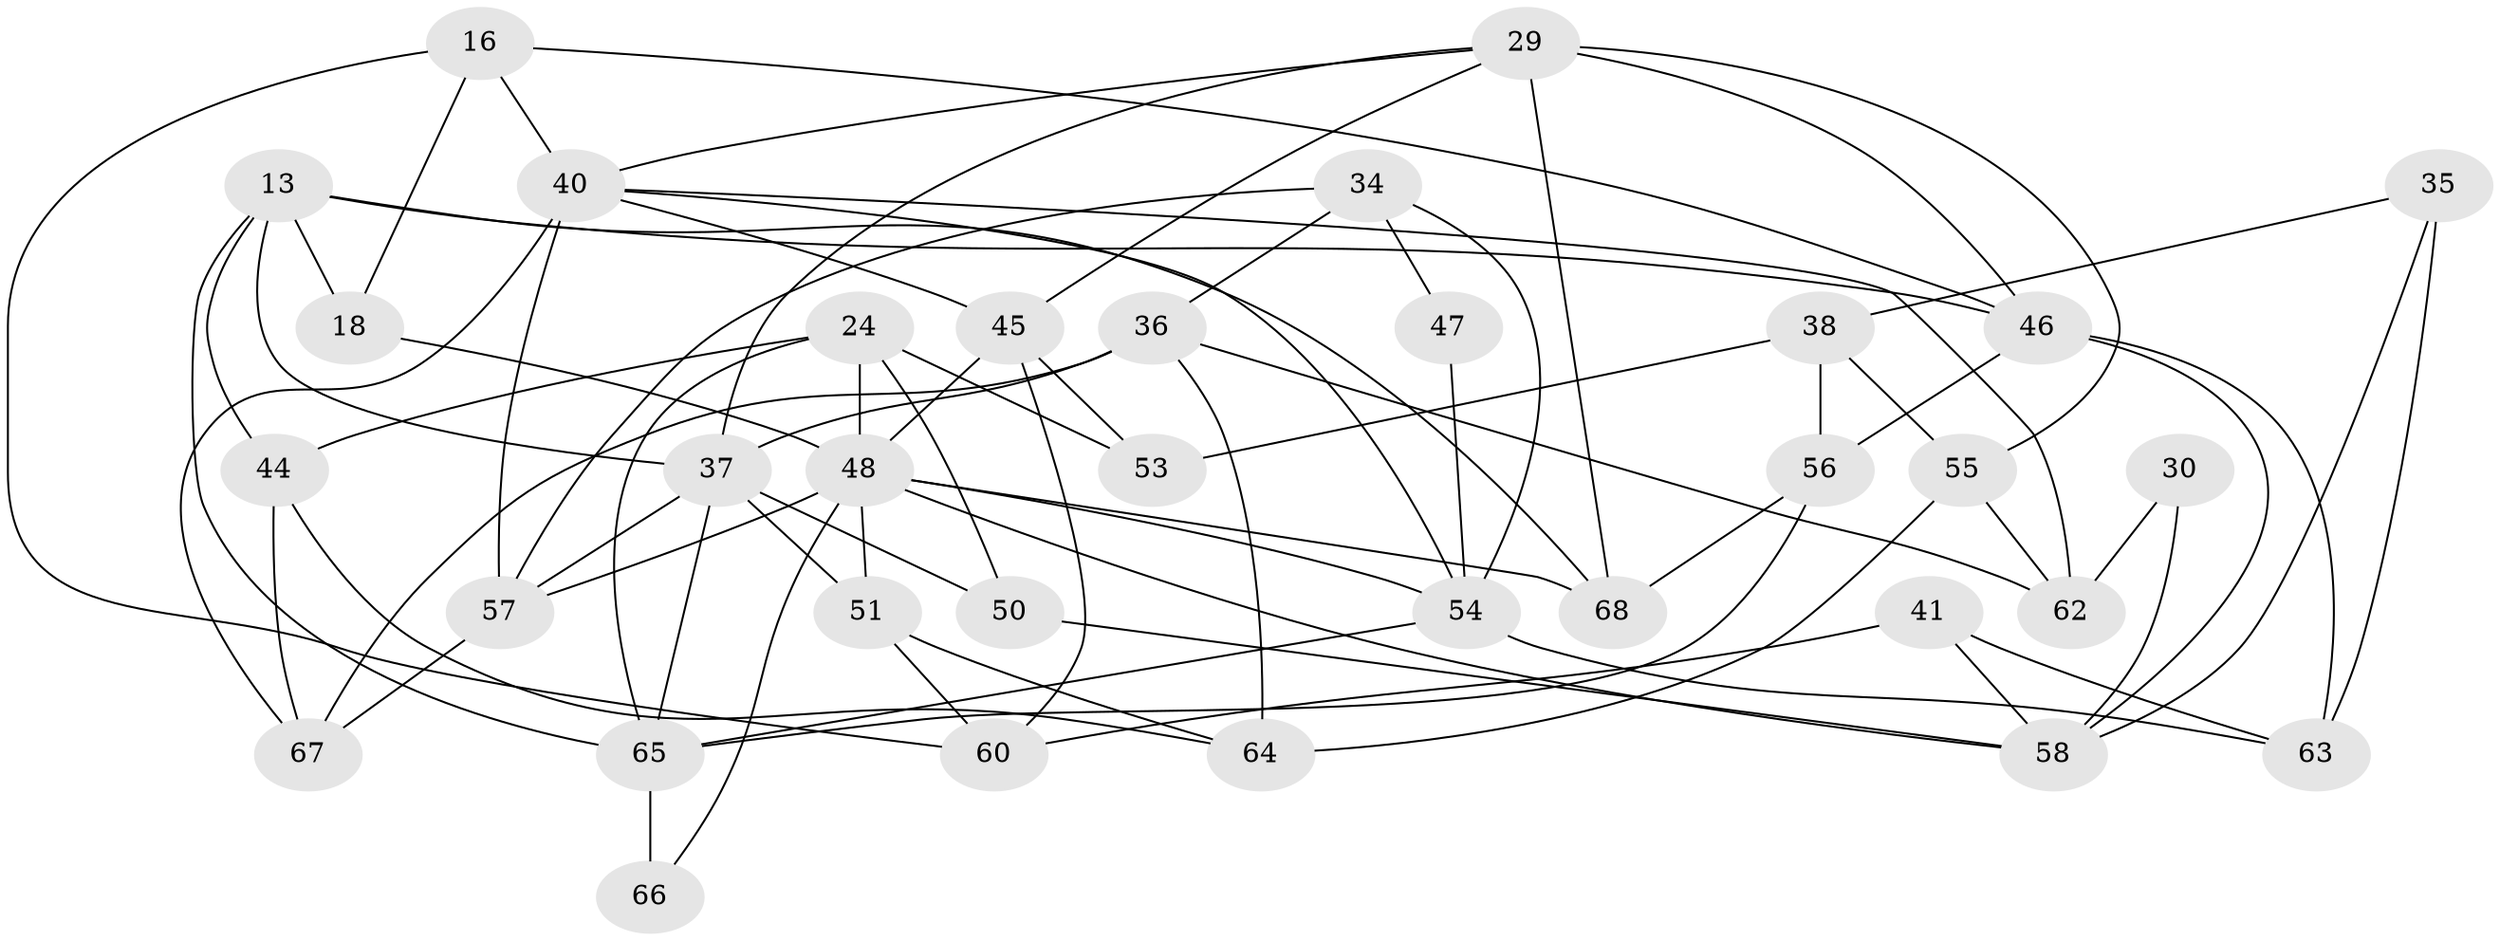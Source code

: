 // original degree distribution, {4: 1.0}
// Generated by graph-tools (version 1.1) at 2025/59/03/09/25 04:59:03]
// undirected, 34 vertices, 76 edges
graph export_dot {
graph [start="1"]
  node [color=gray90,style=filled];
  13 [super="+8"];
  16 [super="+7"];
  18;
  24 [super="+10"];
  29 [super="+22"];
  30;
  34 [super="+20"];
  35;
  36 [super="+21+6"];
  37 [super="+32"];
  38;
  40 [super="+39"];
  41;
  44;
  45 [super="+17"];
  46 [super="+33+15"];
  47;
  48 [super="+1+28+9+26"];
  50;
  51;
  53;
  54 [super="+11+19"];
  55;
  56;
  57 [super="+27+43"];
  58 [super="+52+49"];
  60;
  62 [super="+3"];
  63 [super="+25"];
  64;
  65 [super="+61+42"];
  66;
  67 [super="+59"];
  68;
  13 -- 65 [weight=2];
  13 -- 46 [weight=2];
  13 -- 18;
  13 -- 68;
  13 -- 44;
  13 -- 37;
  16 -- 18 [weight=2];
  16 -- 46;
  16 -- 60;
  16 -- 40 [weight=2];
  18 -- 48;
  24 -- 53;
  24 -- 65;
  24 -- 48 [weight=2];
  24 -- 50;
  24 -- 44;
  29 -- 68;
  29 -- 46;
  29 -- 40;
  29 -- 45;
  29 -- 37;
  29 -- 55;
  30 -- 62 [weight=2];
  30 -- 58 [weight=2];
  34 -- 47 [weight=2];
  34 -- 57 [weight=2];
  34 -- 54;
  34 -- 36;
  35 -- 63 [weight=2];
  35 -- 38;
  35 -- 58;
  36 -- 62 [weight=2];
  36 -- 67 [weight=2];
  36 -- 64;
  36 -- 37 [weight=2];
  37 -- 57 [weight=2];
  37 -- 65 [weight=2];
  37 -- 50;
  37 -- 51;
  38 -- 53;
  38 -- 56;
  38 -- 55;
  40 -- 62;
  40 -- 67 [weight=2];
  40 -- 54 [weight=2];
  40 -- 45;
  40 -- 57;
  41 -- 60;
  41 -- 63 [weight=2];
  41 -- 58;
  44 -- 64;
  44 -- 67;
  45 -- 53 [weight=2];
  45 -- 60;
  45 -- 48;
  46 -- 63;
  46 -- 58 [weight=2];
  46 -- 56;
  47 -- 54 [weight=2];
  48 -- 57 [weight=2];
  48 -- 68;
  48 -- 51;
  48 -- 58 [weight=2];
  48 -- 66;
  48 -- 54;
  50 -- 58 [weight=2];
  51 -- 64;
  51 -- 60;
  54 -- 65;
  54 -- 63;
  55 -- 62;
  55 -- 64;
  56 -- 68;
  56 -- 65;
  57 -- 67;
  65 -- 66 [weight=3];
}
